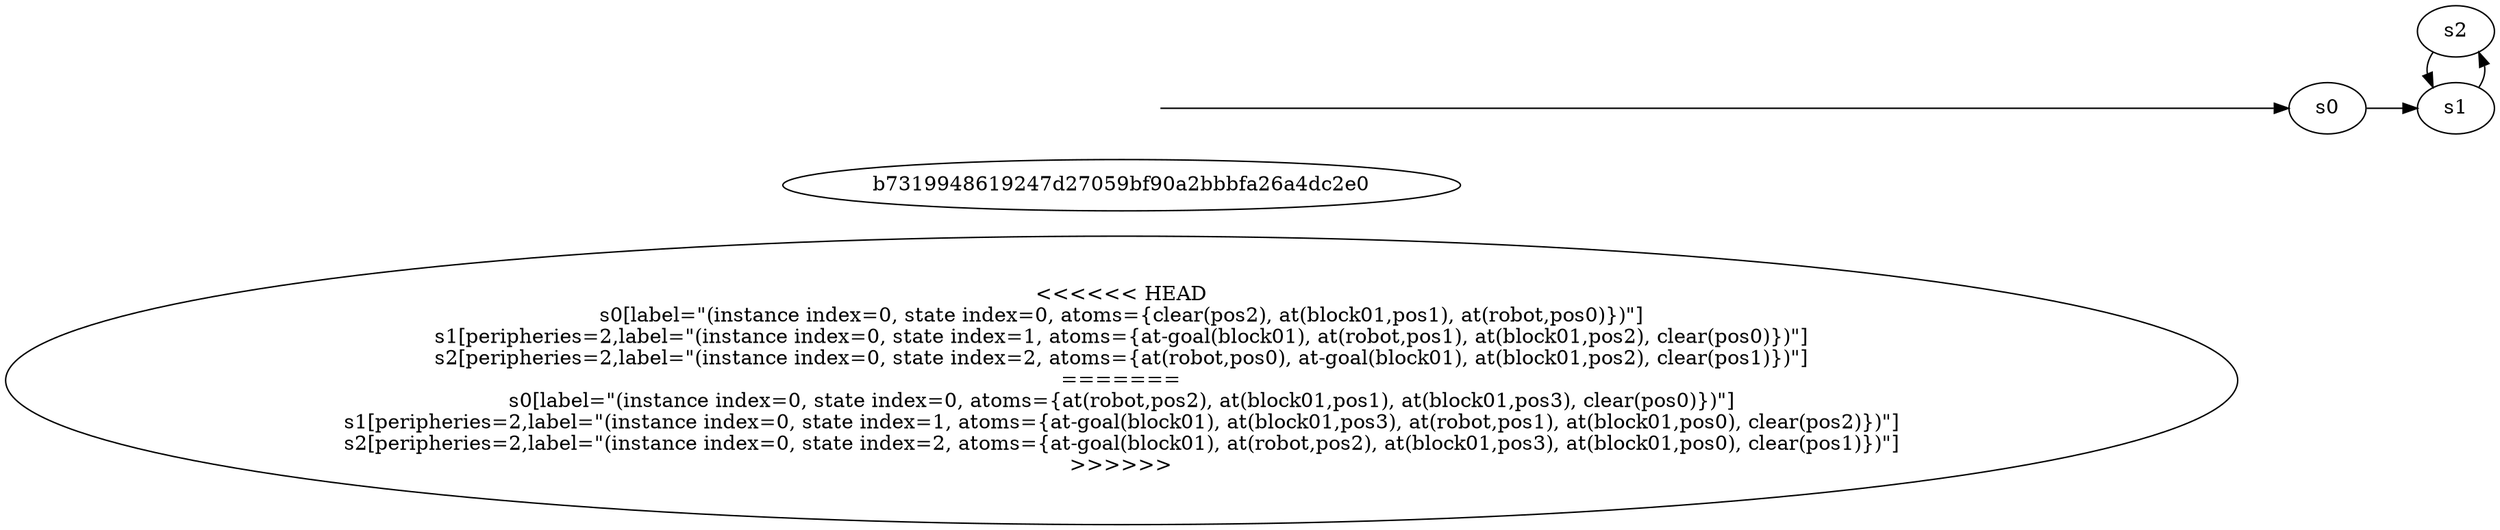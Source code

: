 digraph {
rankdir="LR"
<<<<<<< HEAD
s0[label="(instance index=0, state index=0, atoms={clear(pos2), at(block01,pos1), at(robot,pos0)})"]
s1[peripheries=2,label="(instance index=0, state index=1, atoms={at-goal(block01), at(robot,pos1), at(block01,pos2), clear(pos0)})"]
s2[peripheries=2,label="(instance index=0, state index=2, atoms={at(robot,pos0), at-goal(block01), at(block01,pos2), clear(pos1)})"]
=======
s0[label="(instance index=0, state index=0, atoms={at(robot,pos2), at(block01,pos1), at(block01,pos3), clear(pos0)})"]
s1[peripheries=2,label="(instance index=0, state index=1, atoms={at-goal(block01), at(block01,pos3), at(robot,pos1), at(block01,pos0), clear(pos2)})"]
s2[peripheries=2,label="(instance index=0, state index=2, atoms={at-goal(block01), at(robot,pos2), at(block01,pos3), at(block01,pos0), clear(pos1)})"]
>>>>>>> b7319948619247d27059bf90a2bbbfa26a4dc2e0
Dangling [ label = "", style = invis ]
{ rank = same; Dangling }
Dangling -> s0
{ rank = same; s0}
{ rank = same; s1,s2}
{
s0->s1
}
{
s1->s2
s2->s1
}
}
